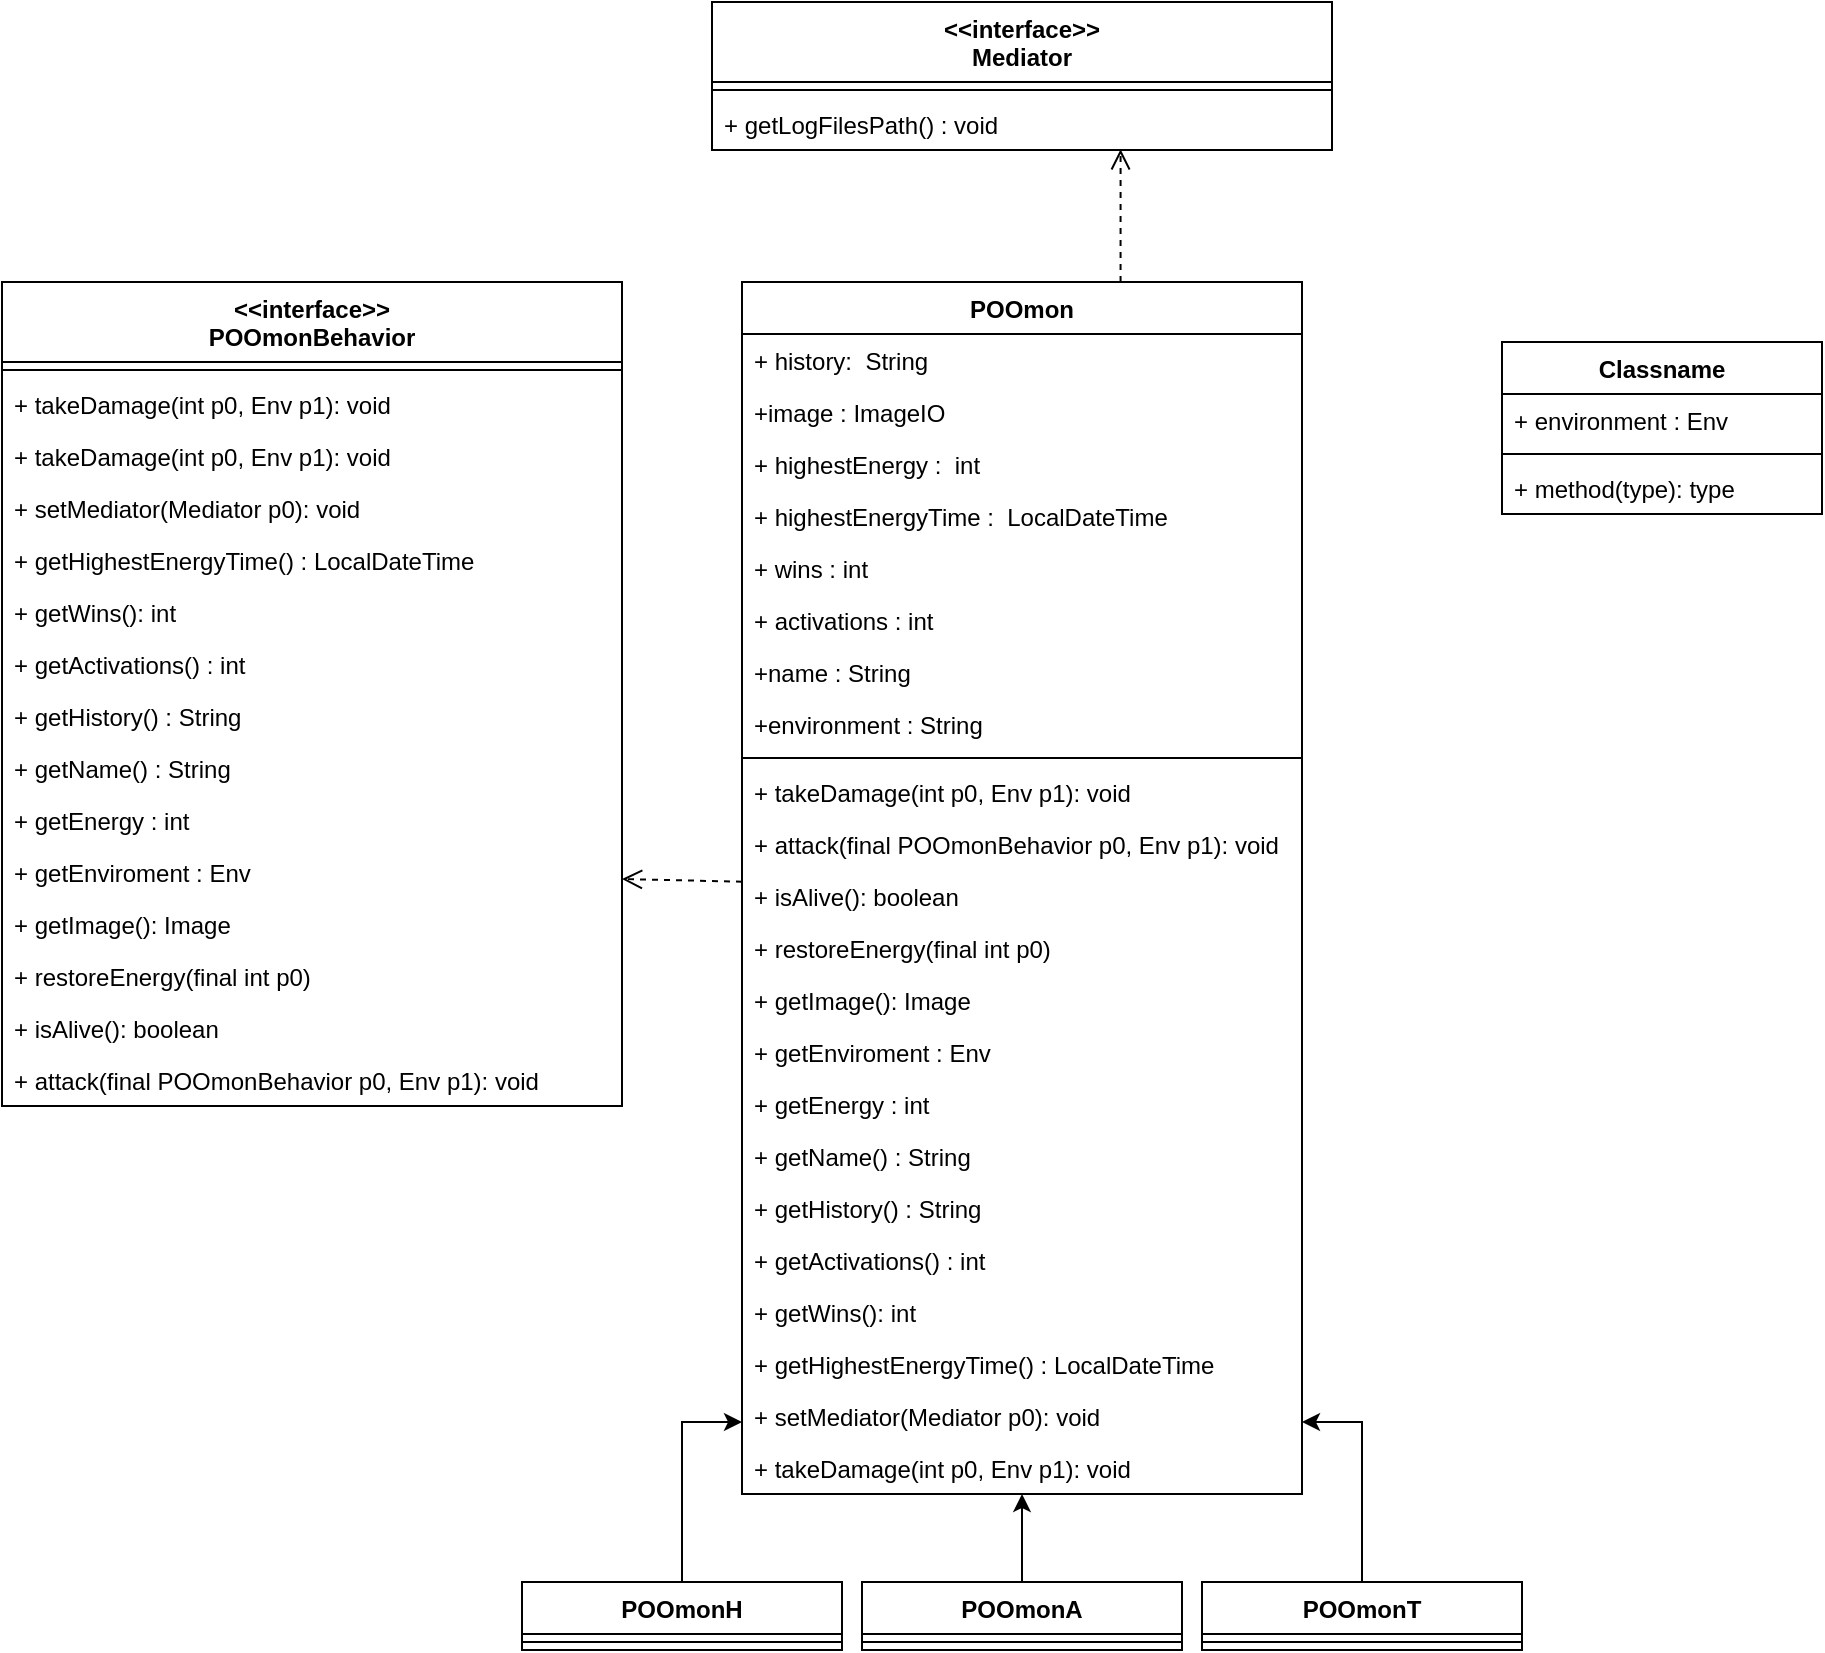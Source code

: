 <mxfile version="15.8.0" type="github">
  <diagram id="nr4deYF-kyShg7Zbf3p7" name="Page-1">
    <mxGraphModel dx="2500" dy="2077" grid="1" gridSize="10" guides="1" tooltips="1" connect="1" arrows="1" fold="1" page="1" pageScale="1" pageWidth="827" pageHeight="1169" math="0" shadow="0">
      <root>
        <mxCell id="0" />
        <mxCell id="1" parent="0" />
        <mxCell id="M3cysjqG-_ZZQoEQsgz_-17" style="edgeStyle=orthogonalEdgeStyle;rounded=0;orthogonalLoop=1;jettySize=auto;html=1;exitX=0.5;exitY=0;exitDx=0;exitDy=0;exitPerimeter=0;" parent="1" source="vsUItJFocZQh-OLjsTht-31" target="vsUItJFocZQh-OLjsTht-11" edge="1">
          <mxGeometry relative="1" as="geometry">
            <Array as="points">
              <mxPoint x="170" y="540" />
            </Array>
            <mxPoint x="170" y="300" as="sourcePoint" />
            <mxPoint x="234" y="200" as="targetPoint" />
          </mxGeometry>
        </mxCell>
        <mxCell id="M3cysjqG-_ZZQoEQsgz_-16" style="edgeStyle=orthogonalEdgeStyle;rounded=0;orthogonalLoop=1;jettySize=auto;html=1;exitX=0.5;exitY=0;exitDx=0;exitDy=0;" parent="1" source="vsUItJFocZQh-OLjsTht-35" target="vsUItJFocZQh-OLjsTht-11" edge="1">
          <mxGeometry relative="1" as="geometry">
            <mxPoint x="370" y="250" as="targetPoint" />
            <Array as="points">
              <mxPoint x="330" y="300" />
            </Array>
            <mxPoint x="330" y="300" as="sourcePoint" />
          </mxGeometry>
        </mxCell>
        <mxCell id="M3cysjqG-_ZZQoEQsgz_-18" style="edgeStyle=orthogonalEdgeStyle;rounded=0;orthogonalLoop=1;jettySize=auto;html=1;exitX=0.5;exitY=0;exitDx=0;exitDy=0;" parent="1" source="vsUItJFocZQh-OLjsTht-43" target="vsUItJFocZQh-OLjsTht-11" edge="1">
          <mxGeometry relative="1" as="geometry">
            <Array as="points">
              <mxPoint x="510" y="540" />
            </Array>
            <mxPoint x="490" y="300" as="sourcePoint" />
            <mxPoint x="430" y="200" as="targetPoint" />
          </mxGeometry>
        </mxCell>
        <mxCell id="vsUItJFocZQh-OLjsTht-11" value="POOmon" style="swimlane;fontStyle=1;align=center;verticalAlign=top;childLayout=stackLayout;horizontal=1;startSize=26;horizontalStack=0;resizeParent=1;resizeParentMax=0;resizeLast=0;collapsible=1;marginBottom=0;fillColor=default;gradientColor=none;" parent="1" vertex="1">
          <mxGeometry x="200" y="-30" width="280" height="606" as="geometry" />
        </mxCell>
        <mxCell id="vsUItJFocZQh-OLjsTht-29" value="+ history:  String " style="text;strokeColor=none;fillColor=none;align=left;verticalAlign=top;spacingLeft=4;spacingRight=4;overflow=hidden;rotatable=0;points=[[0,0.5],[1,0.5]];portConstraint=eastwest;" parent="vsUItJFocZQh-OLjsTht-11" vertex="1">
          <mxGeometry y="26" width="280" height="26" as="geometry" />
        </mxCell>
        <mxCell id="vsUItJFocZQh-OLjsTht-28" value="+image : ImageIO" style="text;strokeColor=none;fillColor=none;align=left;verticalAlign=top;spacingLeft=4;spacingRight=4;overflow=hidden;rotatable=0;points=[[0,0.5],[1,0.5]];portConstraint=eastwest;" parent="vsUItJFocZQh-OLjsTht-11" vertex="1">
          <mxGeometry y="52" width="280" height="26" as="geometry" />
        </mxCell>
        <mxCell id="vsUItJFocZQh-OLjsTht-27" value="+ highestEnergy :  int" style="text;strokeColor=none;fillColor=none;align=left;verticalAlign=top;spacingLeft=4;spacingRight=4;overflow=hidden;rotatable=0;points=[[0,0.5],[1,0.5]];portConstraint=eastwest;" parent="vsUItJFocZQh-OLjsTht-11" vertex="1">
          <mxGeometry y="78" width="280" height="26" as="geometry" />
        </mxCell>
        <mxCell id="vsUItJFocZQh-OLjsTht-26" value="+ highestEnergyTime :  LocalDateTime" style="text;strokeColor=none;fillColor=none;align=left;verticalAlign=top;spacingLeft=4;spacingRight=4;overflow=hidden;rotatable=0;points=[[0,0.5],[1,0.5]];portConstraint=eastwest;" parent="vsUItJFocZQh-OLjsTht-11" vertex="1">
          <mxGeometry y="104" width="280" height="26" as="geometry" />
        </mxCell>
        <mxCell id="vsUItJFocZQh-OLjsTht-25" value="+ wins : int" style="text;strokeColor=none;fillColor=none;align=left;verticalAlign=top;spacingLeft=4;spacingRight=4;overflow=hidden;rotatable=0;points=[[0,0.5],[1,0.5]];portConstraint=eastwest;" parent="vsUItJFocZQh-OLjsTht-11" vertex="1">
          <mxGeometry y="130" width="280" height="26" as="geometry" />
        </mxCell>
        <mxCell id="vsUItJFocZQh-OLjsTht-24" value="+ activations : int&#xa;" style="text;strokeColor=none;fillColor=none;align=left;verticalAlign=top;spacingLeft=4;spacingRight=4;overflow=hidden;rotatable=0;points=[[0,0.5],[1,0.5]];portConstraint=eastwest;" parent="vsUItJFocZQh-OLjsTht-11" vertex="1">
          <mxGeometry y="156" width="280" height="26" as="geometry" />
        </mxCell>
        <mxCell id="vsUItJFocZQh-OLjsTht-23" value="+name : String " style="text;strokeColor=none;fillColor=none;align=left;verticalAlign=top;spacingLeft=4;spacingRight=4;overflow=hidden;rotatable=0;points=[[0,0.5],[1,0.5]];portConstraint=eastwest;" parent="vsUItJFocZQh-OLjsTht-11" vertex="1">
          <mxGeometry y="182" width="280" height="26" as="geometry" />
        </mxCell>
        <mxCell id="4P-LMODSOfD4PCfsucOC-21" value="+environment : String " style="text;strokeColor=none;fillColor=none;align=left;verticalAlign=top;spacingLeft=4;spacingRight=4;overflow=hidden;rotatable=0;points=[[0,0.5],[1,0.5]];portConstraint=eastwest;" vertex="1" parent="vsUItJFocZQh-OLjsTht-11">
          <mxGeometry y="208" width="280" height="26" as="geometry" />
        </mxCell>
        <mxCell id="vsUItJFocZQh-OLjsTht-13" value="" style="line;strokeWidth=1;fillColor=none;align=left;verticalAlign=middle;spacingTop=-1;spacingLeft=3;spacingRight=3;rotatable=0;labelPosition=right;points=[];portConstraint=eastwest;" parent="vsUItJFocZQh-OLjsTht-11" vertex="1">
          <mxGeometry y="234" width="280" height="8" as="geometry" />
        </mxCell>
        <mxCell id="vsUItJFocZQh-OLjsTht-14" value="+ takeDamage(int p0, Env p1): void" style="text;strokeColor=none;fillColor=none;align=left;verticalAlign=top;spacingLeft=4;spacingRight=4;overflow=hidden;rotatable=0;points=[[0,0.5],[1,0.5]];portConstraint=eastwest;" parent="vsUItJFocZQh-OLjsTht-11" vertex="1">
          <mxGeometry y="242" width="280" height="26" as="geometry" />
        </mxCell>
        <mxCell id="vsUItJFocZQh-OLjsTht-51" value="+ attack(final POOmonBehavior p0, Env p1): void" style="text;strokeColor=none;fillColor=none;align=left;verticalAlign=top;spacingLeft=4;spacingRight=4;overflow=hidden;rotatable=0;points=[[0,0.5],[1,0.5]];portConstraint=eastwest;" parent="vsUItJFocZQh-OLjsTht-11" vertex="1">
          <mxGeometry y="268" width="280" height="26" as="geometry" />
        </mxCell>
        <mxCell id="vsUItJFocZQh-OLjsTht-52" value="+ isAlive(): boolean" style="text;strokeColor=none;fillColor=none;align=left;verticalAlign=top;spacingLeft=4;spacingRight=4;overflow=hidden;rotatable=0;points=[[0,0.5],[1,0.5]];portConstraint=eastwest;" parent="vsUItJFocZQh-OLjsTht-11" vertex="1">
          <mxGeometry y="294" width="280" height="26" as="geometry" />
        </mxCell>
        <mxCell id="vsUItJFocZQh-OLjsTht-53" value="+ restoreEnergy(final int p0)" style="text;strokeColor=none;fillColor=none;align=left;verticalAlign=top;spacingLeft=4;spacingRight=4;overflow=hidden;rotatable=0;points=[[0,0.5],[1,0.5]];portConstraint=eastwest;" parent="vsUItJFocZQh-OLjsTht-11" vertex="1">
          <mxGeometry y="320" width="280" height="26" as="geometry" />
        </mxCell>
        <mxCell id="vsUItJFocZQh-OLjsTht-54" value="+ getImage(): Image" style="text;strokeColor=none;fillColor=none;align=left;verticalAlign=top;spacingLeft=4;spacingRight=4;overflow=hidden;rotatable=0;points=[[0,0.5],[1,0.5]];portConstraint=eastwest;" parent="vsUItJFocZQh-OLjsTht-11" vertex="1">
          <mxGeometry y="346" width="280" height="26" as="geometry" />
        </mxCell>
        <mxCell id="vsUItJFocZQh-OLjsTht-55" value="+ getEnviroment : Env" style="text;strokeColor=none;fillColor=none;align=left;verticalAlign=top;spacingLeft=4;spacingRight=4;overflow=hidden;rotatable=0;points=[[0,0.5],[1,0.5]];portConstraint=eastwest;" parent="vsUItJFocZQh-OLjsTht-11" vertex="1">
          <mxGeometry y="372" width="280" height="26" as="geometry" />
        </mxCell>
        <mxCell id="vsUItJFocZQh-OLjsTht-56" value="+ getEnergy : int" style="text;strokeColor=none;fillColor=none;align=left;verticalAlign=top;spacingLeft=4;spacingRight=4;overflow=hidden;rotatable=0;points=[[0,0.5],[1,0.5]];portConstraint=eastwest;" parent="vsUItJFocZQh-OLjsTht-11" vertex="1">
          <mxGeometry y="398" width="280" height="26" as="geometry" />
        </mxCell>
        <mxCell id="vsUItJFocZQh-OLjsTht-57" value="+ getName() : String" style="text;strokeColor=none;fillColor=none;align=left;verticalAlign=top;spacingLeft=4;spacingRight=4;overflow=hidden;rotatable=0;points=[[0,0.5],[1,0.5]];portConstraint=eastwest;" parent="vsUItJFocZQh-OLjsTht-11" vertex="1">
          <mxGeometry y="424" width="280" height="26" as="geometry" />
        </mxCell>
        <mxCell id="vsUItJFocZQh-OLjsTht-58" value="+ getHistory() : String&#xa;" style="text;strokeColor=none;fillColor=none;align=left;verticalAlign=top;spacingLeft=4;spacingRight=4;overflow=hidden;rotatable=0;points=[[0,0.5],[1,0.5]];portConstraint=eastwest;" parent="vsUItJFocZQh-OLjsTht-11" vertex="1">
          <mxGeometry y="450" width="280" height="26" as="geometry" />
        </mxCell>
        <mxCell id="vsUItJFocZQh-OLjsTht-59" value="+ getActivations() : int" style="text;strokeColor=none;fillColor=none;align=left;verticalAlign=top;spacingLeft=4;spacingRight=4;overflow=hidden;rotatable=0;points=[[0,0.5],[1,0.5]];portConstraint=eastwest;" parent="vsUItJFocZQh-OLjsTht-11" vertex="1">
          <mxGeometry y="476" width="280" height="26" as="geometry" />
        </mxCell>
        <mxCell id="vsUItJFocZQh-OLjsTht-60" value="+ getWins(): int" style="text;strokeColor=none;fillColor=none;align=left;verticalAlign=top;spacingLeft=4;spacingRight=4;overflow=hidden;rotatable=0;points=[[0,0.5],[1,0.5]];portConstraint=eastwest;" parent="vsUItJFocZQh-OLjsTht-11" vertex="1">
          <mxGeometry y="502" width="280" height="26" as="geometry" />
        </mxCell>
        <mxCell id="vsUItJFocZQh-OLjsTht-61" value="+ getHighestEnergyTime() : LocalDateTime" style="text;strokeColor=none;fillColor=none;align=left;verticalAlign=top;spacingLeft=4;spacingRight=4;overflow=hidden;rotatable=0;points=[[0,0.5],[1,0.5]];portConstraint=eastwest;" parent="vsUItJFocZQh-OLjsTht-11" vertex="1">
          <mxGeometry y="528" width="280" height="26" as="geometry" />
        </mxCell>
        <mxCell id="vsUItJFocZQh-OLjsTht-62" value="+ setMediator(Mediator p0): void" style="text;strokeColor=none;fillColor=none;align=left;verticalAlign=top;spacingLeft=4;spacingRight=4;overflow=hidden;rotatable=0;points=[[0,0.5],[1,0.5]];portConstraint=eastwest;" parent="vsUItJFocZQh-OLjsTht-11" vertex="1">
          <mxGeometry y="554" width="280" height="26" as="geometry" />
        </mxCell>
        <mxCell id="vsUItJFocZQh-OLjsTht-63" value="+ takeDamage(int p0, Env p1): void" style="text;strokeColor=none;fillColor=none;align=left;verticalAlign=top;spacingLeft=4;spacingRight=4;overflow=hidden;rotatable=0;points=[[0,0.5],[1,0.5]];portConstraint=eastwest;" parent="vsUItJFocZQh-OLjsTht-11" vertex="1">
          <mxGeometry y="580" width="280" height="26" as="geometry" />
        </mxCell>
        <mxCell id="vsUItJFocZQh-OLjsTht-31" value="POOmonH" style="swimlane;fontStyle=1;align=center;verticalAlign=top;childLayout=stackLayout;horizontal=1;startSize=26;horizontalStack=0;resizeParent=1;resizeParentMax=0;resizeLast=0;collapsible=1;marginBottom=0;fillColor=default;gradientColor=none;" parent="1" vertex="1">
          <mxGeometry x="90" y="620" width="160" height="34" as="geometry" />
        </mxCell>
        <mxCell id="vsUItJFocZQh-OLjsTht-33" value="" style="line;strokeWidth=1;fillColor=none;align=left;verticalAlign=middle;spacingTop=-1;spacingLeft=3;spacingRight=3;rotatable=0;labelPosition=right;points=[];portConstraint=eastwest;" parent="vsUItJFocZQh-OLjsTht-31" vertex="1">
          <mxGeometry y="26" width="160" height="8" as="geometry" />
        </mxCell>
        <mxCell id="vsUItJFocZQh-OLjsTht-35" value="POOmonA" style="swimlane;fontStyle=1;align=center;verticalAlign=top;childLayout=stackLayout;horizontal=1;startSize=26;horizontalStack=0;resizeParent=1;resizeParentMax=0;resizeLast=0;collapsible=1;marginBottom=0;fillColor=default;gradientColor=none;" parent="1" vertex="1">
          <mxGeometry x="260" y="620" width="160" height="34" as="geometry" />
        </mxCell>
        <mxCell id="vsUItJFocZQh-OLjsTht-37" value="" style="line;strokeWidth=1;fillColor=none;align=left;verticalAlign=middle;spacingTop=-1;spacingLeft=3;spacingRight=3;rotatable=0;labelPosition=right;points=[];portConstraint=eastwest;" parent="vsUItJFocZQh-OLjsTht-35" vertex="1">
          <mxGeometry y="26" width="160" height="8" as="geometry" />
        </mxCell>
        <mxCell id="vsUItJFocZQh-OLjsTht-43" value="POOmonT" style="swimlane;fontStyle=1;align=center;verticalAlign=top;childLayout=stackLayout;horizontal=1;startSize=26;horizontalStack=0;resizeParent=1;resizeParentMax=0;resizeLast=0;collapsible=1;marginBottom=0;fillColor=default;gradientColor=none;" parent="1" vertex="1">
          <mxGeometry x="430" y="620" width="160" height="34" as="geometry" />
        </mxCell>
        <mxCell id="vsUItJFocZQh-OLjsTht-45" value="" style="line;strokeWidth=1;fillColor=none;align=left;verticalAlign=middle;spacingTop=-1;spacingLeft=3;spacingRight=3;rotatable=0;labelPosition=right;points=[];portConstraint=eastwest;" parent="vsUItJFocZQh-OLjsTht-43" vertex="1">
          <mxGeometry y="26" width="160" height="8" as="geometry" />
        </mxCell>
        <mxCell id="vsUItJFocZQh-OLjsTht-47" value="&lt;&lt;interface&gt;&gt;&#xa;POOmonBehavior" style="swimlane;fontStyle=1;align=center;verticalAlign=top;childLayout=stackLayout;horizontal=1;startSize=40;horizontalStack=0;resizeParent=1;resizeParentMax=0;resizeLast=0;collapsible=1;marginBottom=0;fillColor=default;gradientColor=none;" parent="1" vertex="1">
          <mxGeometry x="-170" y="-30" width="310" height="412" as="geometry" />
        </mxCell>
        <mxCell id="vsUItJFocZQh-OLjsTht-49" value="" style="line;strokeWidth=1;fillColor=none;align=left;verticalAlign=middle;spacingTop=-1;spacingLeft=3;spacingRight=3;rotatable=0;labelPosition=right;points=[];portConstraint=eastwest;" parent="vsUItJFocZQh-OLjsTht-47" vertex="1">
          <mxGeometry y="40" width="310" height="8" as="geometry" />
        </mxCell>
        <mxCell id="vsUItJFocZQh-OLjsTht-78" value="+ takeDamage(int p0, Env p1): void" style="text;strokeColor=none;fillColor=none;align=left;verticalAlign=top;spacingLeft=4;spacingRight=4;overflow=hidden;rotatable=0;points=[[0,0.5],[1,0.5]];portConstraint=eastwest;" parent="vsUItJFocZQh-OLjsTht-47" vertex="1">
          <mxGeometry y="48" width="310" height="26" as="geometry" />
        </mxCell>
        <mxCell id="vsUItJFocZQh-OLjsTht-91" value="+ takeDamage(int p0, Env p1): void" style="text;strokeColor=none;fillColor=none;align=left;verticalAlign=top;spacingLeft=4;spacingRight=4;overflow=hidden;rotatable=0;points=[[0,0.5],[1,0.5]];portConstraint=eastwest;" parent="vsUItJFocZQh-OLjsTht-47" vertex="1">
          <mxGeometry y="74" width="310" height="26" as="geometry" />
        </mxCell>
        <mxCell id="vsUItJFocZQh-OLjsTht-90" value="+ setMediator(Mediator p0): void" style="text;strokeColor=none;fillColor=none;align=left;verticalAlign=top;spacingLeft=4;spacingRight=4;overflow=hidden;rotatable=0;points=[[0,0.5],[1,0.5]];portConstraint=eastwest;" parent="vsUItJFocZQh-OLjsTht-47" vertex="1">
          <mxGeometry y="100" width="310" height="26" as="geometry" />
        </mxCell>
        <mxCell id="vsUItJFocZQh-OLjsTht-89" value="+ getHighestEnergyTime() : LocalDateTime" style="text;strokeColor=none;fillColor=none;align=left;verticalAlign=top;spacingLeft=4;spacingRight=4;overflow=hidden;rotatable=0;points=[[0,0.5],[1,0.5]];portConstraint=eastwest;" parent="vsUItJFocZQh-OLjsTht-47" vertex="1">
          <mxGeometry y="126" width="310" height="26" as="geometry" />
        </mxCell>
        <mxCell id="vsUItJFocZQh-OLjsTht-88" value="+ getWins(): int" style="text;strokeColor=none;fillColor=none;align=left;verticalAlign=top;spacingLeft=4;spacingRight=4;overflow=hidden;rotatable=0;points=[[0,0.5],[1,0.5]];portConstraint=eastwest;" parent="vsUItJFocZQh-OLjsTht-47" vertex="1">
          <mxGeometry y="152" width="310" height="26" as="geometry" />
        </mxCell>
        <mxCell id="vsUItJFocZQh-OLjsTht-87" value="+ getActivations() : int" style="text;strokeColor=none;fillColor=none;align=left;verticalAlign=top;spacingLeft=4;spacingRight=4;overflow=hidden;rotatable=0;points=[[0,0.5],[1,0.5]];portConstraint=eastwest;" parent="vsUItJFocZQh-OLjsTht-47" vertex="1">
          <mxGeometry y="178" width="310" height="26" as="geometry" />
        </mxCell>
        <mxCell id="vsUItJFocZQh-OLjsTht-86" value="+ getHistory() : String&#xa;" style="text;strokeColor=none;fillColor=none;align=left;verticalAlign=top;spacingLeft=4;spacingRight=4;overflow=hidden;rotatable=0;points=[[0,0.5],[1,0.5]];portConstraint=eastwest;" parent="vsUItJFocZQh-OLjsTht-47" vertex="1">
          <mxGeometry y="204" width="310" height="26" as="geometry" />
        </mxCell>
        <mxCell id="vsUItJFocZQh-OLjsTht-85" value="+ getName() : String" style="text;strokeColor=none;fillColor=none;align=left;verticalAlign=top;spacingLeft=4;spacingRight=4;overflow=hidden;rotatable=0;points=[[0,0.5],[1,0.5]];portConstraint=eastwest;" parent="vsUItJFocZQh-OLjsTht-47" vertex="1">
          <mxGeometry y="230" width="310" height="26" as="geometry" />
        </mxCell>
        <mxCell id="vsUItJFocZQh-OLjsTht-84" value="+ getEnergy : int" style="text;strokeColor=none;fillColor=none;align=left;verticalAlign=top;spacingLeft=4;spacingRight=4;overflow=hidden;rotatable=0;points=[[0,0.5],[1,0.5]];portConstraint=eastwest;" parent="vsUItJFocZQh-OLjsTht-47" vertex="1">
          <mxGeometry y="256" width="310" height="26" as="geometry" />
        </mxCell>
        <mxCell id="vsUItJFocZQh-OLjsTht-83" value="+ getEnviroment : Env" style="text;strokeColor=none;fillColor=none;align=left;verticalAlign=top;spacingLeft=4;spacingRight=4;overflow=hidden;rotatable=0;points=[[0,0.5],[1,0.5]];portConstraint=eastwest;" parent="vsUItJFocZQh-OLjsTht-47" vertex="1">
          <mxGeometry y="282" width="310" height="26" as="geometry" />
        </mxCell>
        <mxCell id="vsUItJFocZQh-OLjsTht-82" value="+ getImage(): Image" style="text;strokeColor=none;fillColor=none;align=left;verticalAlign=top;spacingLeft=4;spacingRight=4;overflow=hidden;rotatable=0;points=[[0,0.5],[1,0.5]];portConstraint=eastwest;" parent="vsUItJFocZQh-OLjsTht-47" vertex="1">
          <mxGeometry y="308" width="310" height="26" as="geometry" />
        </mxCell>
        <mxCell id="vsUItJFocZQh-OLjsTht-81" value="+ restoreEnergy(final int p0)" style="text;strokeColor=none;fillColor=none;align=left;verticalAlign=top;spacingLeft=4;spacingRight=4;overflow=hidden;rotatable=0;points=[[0,0.5],[1,0.5]];portConstraint=eastwest;" parent="vsUItJFocZQh-OLjsTht-47" vertex="1">
          <mxGeometry y="334" width="310" height="26" as="geometry" />
        </mxCell>
        <mxCell id="vsUItJFocZQh-OLjsTht-80" value="+ isAlive(): boolean" style="text;strokeColor=none;fillColor=none;align=left;verticalAlign=top;spacingLeft=4;spacingRight=4;overflow=hidden;rotatable=0;points=[[0,0.5],[1,0.5]];portConstraint=eastwest;" parent="vsUItJFocZQh-OLjsTht-47" vertex="1">
          <mxGeometry y="360" width="310" height="26" as="geometry" />
        </mxCell>
        <mxCell id="vsUItJFocZQh-OLjsTht-79" value="+ attack(final POOmonBehavior p0, Env p1): void" style="text;strokeColor=none;fillColor=none;align=left;verticalAlign=top;spacingLeft=4;spacingRight=4;overflow=hidden;rotatable=0;points=[[0,0.5],[1,0.5]];portConstraint=eastwest;" parent="vsUItJFocZQh-OLjsTht-47" vertex="1">
          <mxGeometry y="386" width="310" height="26" as="geometry" />
        </mxCell>
        <mxCell id="vsUItJFocZQh-OLjsTht-100" value="" style="html=1;verticalAlign=bottom;endArrow=open;dashed=1;endSize=8;rounded=0;" parent="1" source="vsUItJFocZQh-OLjsTht-11" target="vsUItJFocZQh-OLjsTht-83" edge="1">
          <mxGeometry relative="1" as="geometry">
            <mxPoint x="580" y="-70" as="sourcePoint" />
            <mxPoint x="500" y="-70" as="targetPoint" />
          </mxGeometry>
        </mxCell>
        <mxCell id="4P-LMODSOfD4PCfsucOC-1" value="&lt;&lt;interface&gt;&gt;&#xa;Mediator" style="swimlane;fontStyle=1;align=center;verticalAlign=top;childLayout=stackLayout;horizontal=1;startSize=40;horizontalStack=0;resizeParent=1;resizeParentMax=0;resizeLast=0;collapsible=1;marginBottom=0;fillColor=default;gradientColor=none;" vertex="1" parent="1">
          <mxGeometry x="185" y="-170" width="310" height="74" as="geometry" />
        </mxCell>
        <mxCell id="4P-LMODSOfD4PCfsucOC-2" value="" style="line;strokeWidth=1;fillColor=none;align=left;verticalAlign=middle;spacingTop=-1;spacingLeft=3;spacingRight=3;rotatable=0;labelPosition=right;points=[];portConstraint=eastwest;" vertex="1" parent="4P-LMODSOfD4PCfsucOC-1">
          <mxGeometry y="40" width="310" height="8" as="geometry" />
        </mxCell>
        <mxCell id="4P-LMODSOfD4PCfsucOC-3" value="+ getLogFilesPath() : void" style="text;strokeColor=none;fillColor=none;align=left;verticalAlign=top;spacingLeft=4;spacingRight=4;overflow=hidden;rotatable=0;points=[[0,0.5],[1,0.5]];portConstraint=eastwest;" vertex="1" parent="4P-LMODSOfD4PCfsucOC-1">
          <mxGeometry y="48" width="310" height="26" as="geometry" />
        </mxCell>
        <mxCell id="4P-LMODSOfD4PCfsucOC-17" value="" style="html=1;verticalAlign=bottom;endArrow=open;dashed=1;endSize=8;rounded=0;entryX=0.659;entryY=0.985;entryDx=0;entryDy=0;entryPerimeter=0;exitX=0.676;exitY=0;exitDx=0;exitDy=0;exitPerimeter=0;" edge="1" parent="1" source="vsUItJFocZQh-OLjsTht-11" target="4P-LMODSOfD4PCfsucOC-3">
          <mxGeometry relative="1" as="geometry">
            <mxPoint x="390" y="-40" as="sourcePoint" />
            <mxPoint x="390" y="-90" as="targetPoint" />
          </mxGeometry>
        </mxCell>
        <mxCell id="4P-LMODSOfD4PCfsucOC-26" value="Classname" style="swimlane;fontStyle=1;align=center;verticalAlign=top;childLayout=stackLayout;horizontal=1;startSize=26;horizontalStack=0;resizeParent=1;resizeParentMax=0;resizeLast=0;collapsible=1;marginBottom=0;" vertex="1" parent="1">
          <mxGeometry x="580" width="160" height="86" as="geometry" />
        </mxCell>
        <mxCell id="4P-LMODSOfD4PCfsucOC-27" value="+ environment : Env" style="text;strokeColor=none;fillColor=none;align=left;verticalAlign=top;spacingLeft=4;spacingRight=4;overflow=hidden;rotatable=0;points=[[0,0.5],[1,0.5]];portConstraint=eastwest;" vertex="1" parent="4P-LMODSOfD4PCfsucOC-26">
          <mxGeometry y="26" width="160" height="26" as="geometry" />
        </mxCell>
        <mxCell id="4P-LMODSOfD4PCfsucOC-28" value="" style="line;strokeWidth=1;fillColor=none;align=left;verticalAlign=middle;spacingTop=-1;spacingLeft=3;spacingRight=3;rotatable=0;labelPosition=right;points=[];portConstraint=eastwest;" vertex="1" parent="4P-LMODSOfD4PCfsucOC-26">
          <mxGeometry y="52" width="160" height="8" as="geometry" />
        </mxCell>
        <mxCell id="4P-LMODSOfD4PCfsucOC-29" value="+ method(type): type" style="text;strokeColor=none;fillColor=none;align=left;verticalAlign=top;spacingLeft=4;spacingRight=4;overflow=hidden;rotatable=0;points=[[0,0.5],[1,0.5]];portConstraint=eastwest;" vertex="1" parent="4P-LMODSOfD4PCfsucOC-26">
          <mxGeometry y="60" width="160" height="26" as="geometry" />
        </mxCell>
      </root>
    </mxGraphModel>
  </diagram>
</mxfile>
